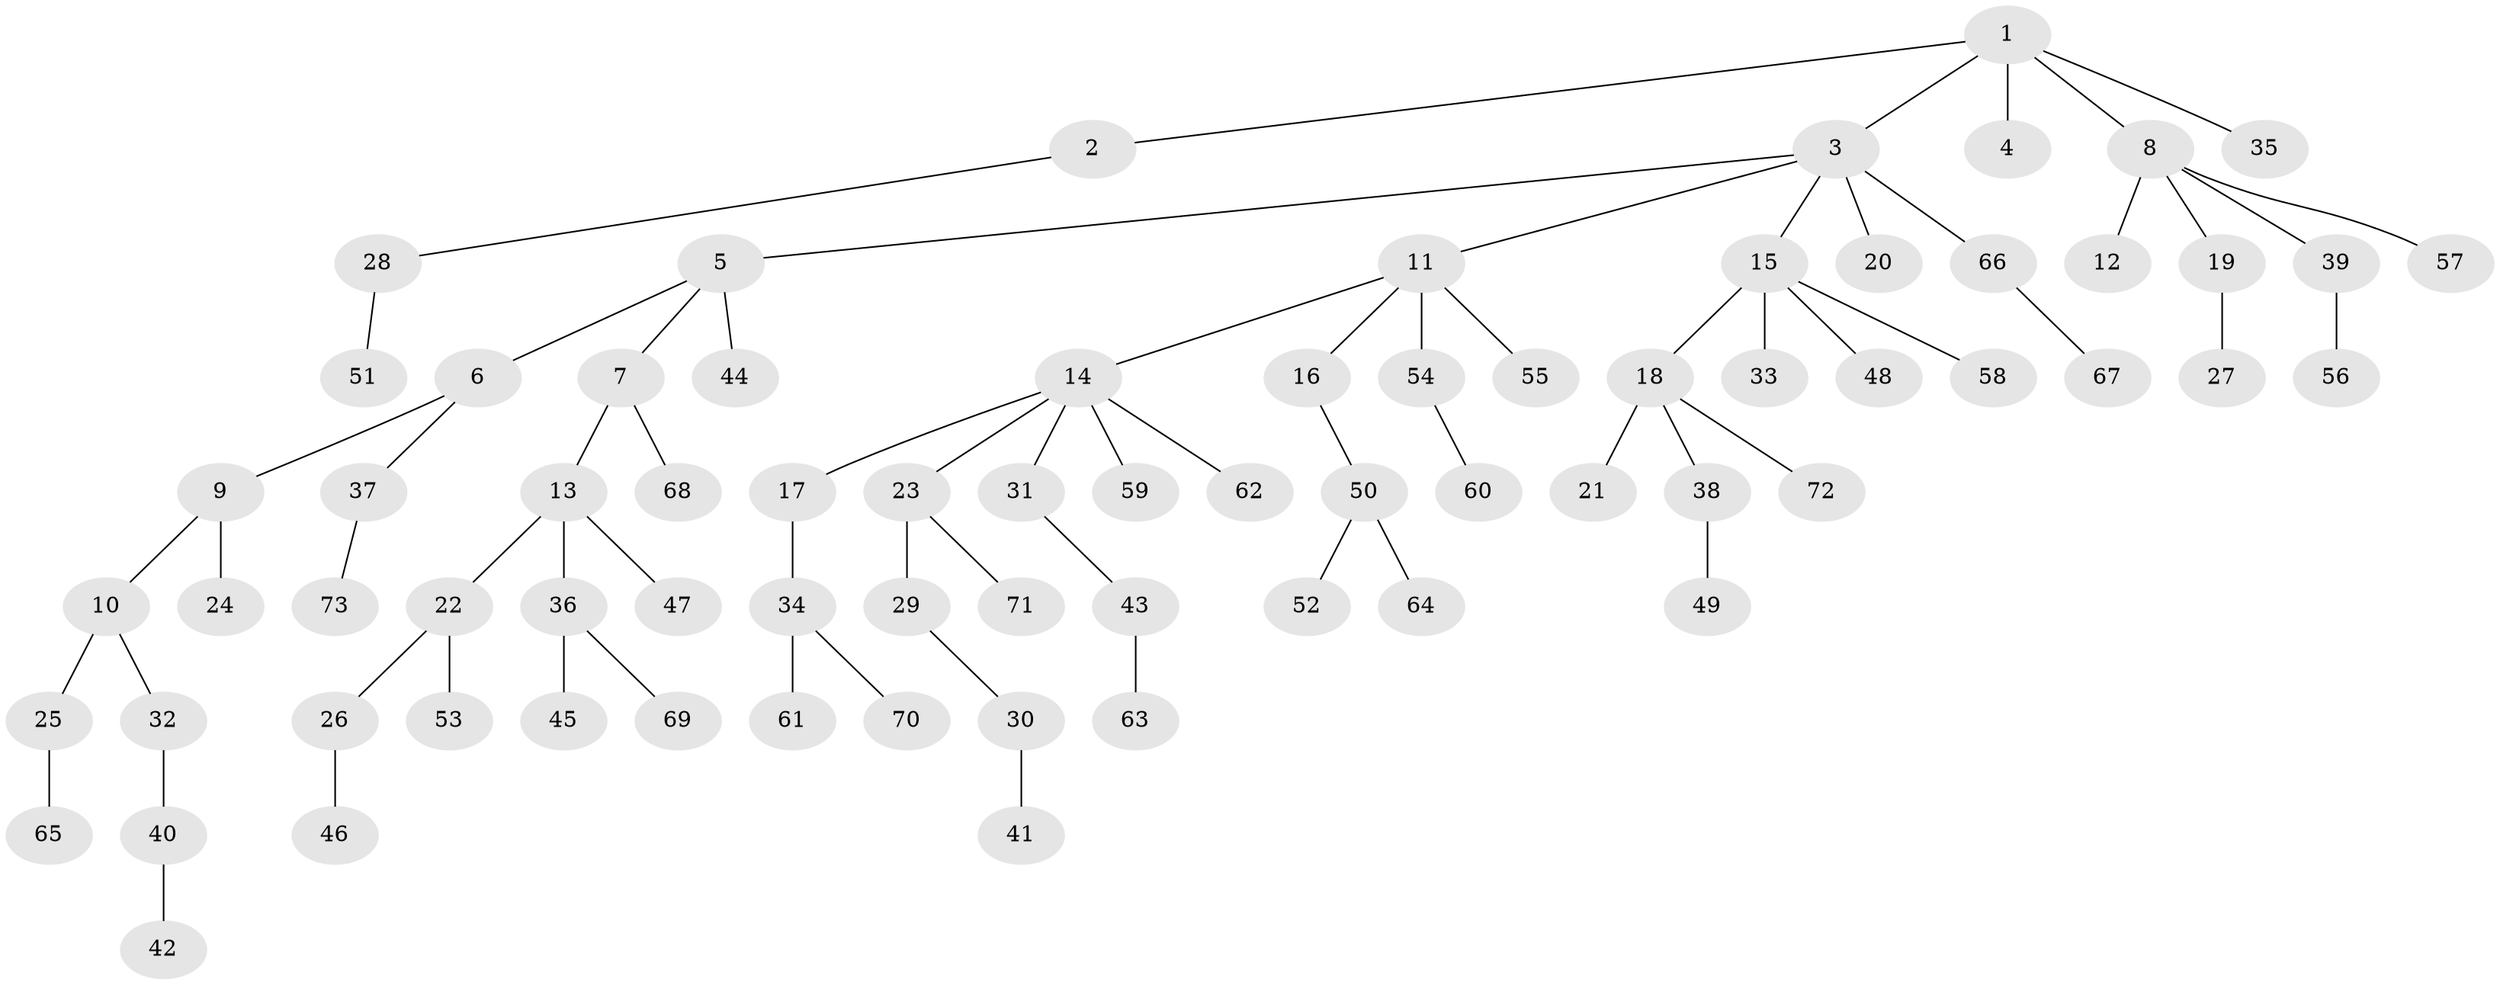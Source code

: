 // coarse degree distribution, {9: 0.0196078431372549, 2: 0.23529411764705882, 1: 0.5686274509803921, 5: 0.058823529411764705, 4: 0.0392156862745098, 3: 0.058823529411764705, 6: 0.0196078431372549}
// Generated by graph-tools (version 1.1) at 2025/24/03/03/25 07:24:07]
// undirected, 73 vertices, 72 edges
graph export_dot {
graph [start="1"]
  node [color=gray90,style=filled];
  1;
  2;
  3;
  4;
  5;
  6;
  7;
  8;
  9;
  10;
  11;
  12;
  13;
  14;
  15;
  16;
  17;
  18;
  19;
  20;
  21;
  22;
  23;
  24;
  25;
  26;
  27;
  28;
  29;
  30;
  31;
  32;
  33;
  34;
  35;
  36;
  37;
  38;
  39;
  40;
  41;
  42;
  43;
  44;
  45;
  46;
  47;
  48;
  49;
  50;
  51;
  52;
  53;
  54;
  55;
  56;
  57;
  58;
  59;
  60;
  61;
  62;
  63;
  64;
  65;
  66;
  67;
  68;
  69;
  70;
  71;
  72;
  73;
  1 -- 2;
  1 -- 3;
  1 -- 4;
  1 -- 8;
  1 -- 35;
  2 -- 28;
  3 -- 5;
  3 -- 11;
  3 -- 15;
  3 -- 20;
  3 -- 66;
  5 -- 6;
  5 -- 7;
  5 -- 44;
  6 -- 9;
  6 -- 37;
  7 -- 13;
  7 -- 68;
  8 -- 12;
  8 -- 19;
  8 -- 39;
  8 -- 57;
  9 -- 10;
  9 -- 24;
  10 -- 25;
  10 -- 32;
  11 -- 14;
  11 -- 16;
  11 -- 54;
  11 -- 55;
  13 -- 22;
  13 -- 36;
  13 -- 47;
  14 -- 17;
  14 -- 23;
  14 -- 31;
  14 -- 59;
  14 -- 62;
  15 -- 18;
  15 -- 33;
  15 -- 48;
  15 -- 58;
  16 -- 50;
  17 -- 34;
  18 -- 21;
  18 -- 38;
  18 -- 72;
  19 -- 27;
  22 -- 26;
  22 -- 53;
  23 -- 29;
  23 -- 71;
  25 -- 65;
  26 -- 46;
  28 -- 51;
  29 -- 30;
  30 -- 41;
  31 -- 43;
  32 -- 40;
  34 -- 61;
  34 -- 70;
  36 -- 45;
  36 -- 69;
  37 -- 73;
  38 -- 49;
  39 -- 56;
  40 -- 42;
  43 -- 63;
  50 -- 52;
  50 -- 64;
  54 -- 60;
  66 -- 67;
}
